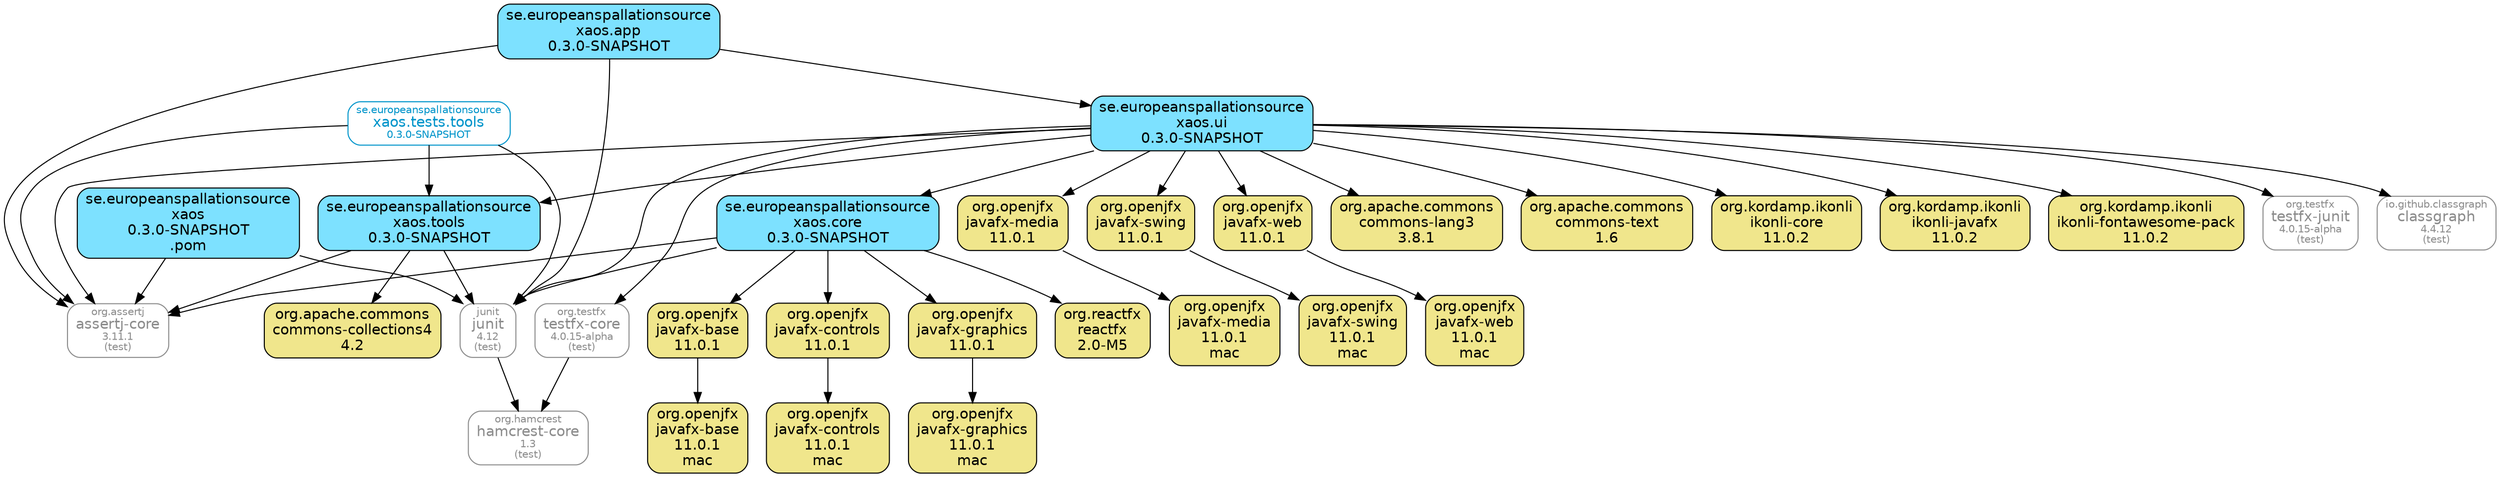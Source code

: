 digraph "xaos.app" {
  node [shape="box",style="rounded",fontname="Helvetica",fontsize="14"]
  edge [fontsize="10",fontname="Helvetica"]

  // Node Definitions:
  "se.europeanspallationsource:xaos:pom:compile"[shape="box",style="rounded, filled",fillcolor="#7DE1FF",label=<se.europeanspallationsource<br/>xaos<br/>0.3.0-SNAPSHOT<br/>.pom>]
  "org.assertj:assertj-core:jar:test"[shape="box",style="rounded",color="grey55",fontname="Helvetica",fontsize="14",fontcolor="grey55",label=<<font color="grey55" point-size="10">org.assertj</font><br/>assertj-core<font color="grey55" point-size="10"><br/>3.11.1</font><font color="grey55" point-size="10"><br/>(test)</font>>]
  "junit:junit:jar:test"[shape="box",style="rounded",color="grey55",fontname="Helvetica",fontsize="14",fontcolor="grey55",label=<<font color="grey55" point-size="10">junit</font><br/>junit<font color="grey55" point-size="10"><br/>4.12</font><font color="grey55" point-size="10"><br/>(test)</font>>]
  "org.hamcrest:hamcrest-core:jar:test"[shape="box",style="rounded",color="grey55",fontname="Helvetica",fontsize="14",fontcolor="grey55",label=<<font color="grey55" point-size="10">org.hamcrest</font><br/>hamcrest-core<font color="grey55" point-size="10"><br/>1.3</font><font color="grey55" point-size="10"><br/>(test)</font>>]
  "se.europeanspallationsource:xaos.tools:jar:compile"[shape="box",style="rounded, filled",fillcolor="#7DE1FF",label=<se.europeanspallationsource<br/>xaos.tools<br/>0.3.0-SNAPSHOT>]
  "org.apache.commons:commons-collections4:jar:compile"[shape="box",style="rounded, filled",fillcolor="khaki",label=<org.apache.commons<br/>commons-collections4<br/>4.2>]
  "se.europeanspallationsource:xaos.tests.tools:jar:compile"[shape="box",style="rounded",color="#0094CA",fontname="Helvetica",fontsize="14",fontcolor="#0094CA",label=<<font color="#0094CA" point-size="10">se.europeanspallationsource</font><br/>xaos.tests.tools<font color="#0094CA" point-size="10"><br/>0.3.0-SNAPSHOT</font>>]
  "org.openjfx:javafx-base:jar:compile"[shape="box",style="rounded, filled",fillcolor="khaki",label=<org.openjfx<br/>javafx-base<br/>11.0.1>]
  "org.openjfx:javafx-base:jar:mac:compile"[shape="box",style="rounded, filled",fillcolor="khaki",label=<org.openjfx<br/>javafx-base<br/>11.0.1<br/>mac>]
  "se.europeanspallationsource:xaos.core:jar:compile"[shape="box",style="rounded, filled",fillcolor="#7DE1FF",label=<se.europeanspallationsource<br/>xaos.core<br/>0.3.0-SNAPSHOT>]
  "org.openjfx:javafx-controls:jar:compile"[shape="box",style="rounded, filled",fillcolor="khaki",label=<org.openjfx<br/>javafx-controls<br/>11.0.1>]
  "org.openjfx:javafx-controls:jar:mac:compile"[shape="box",style="rounded, filled",fillcolor="khaki",label=<org.openjfx<br/>javafx-controls<br/>11.0.1<br/>mac>]
  "org.openjfx:javafx-graphics:jar:compile"[shape="box",style="rounded, filled",fillcolor="khaki",label=<org.openjfx<br/>javafx-graphics<br/>11.0.1>]
  "org.openjfx:javafx-graphics:jar:mac:compile"[shape="box",style="rounded, filled",fillcolor="khaki",label=<org.openjfx<br/>javafx-graphics<br/>11.0.1<br/>mac>]
  "org.reactfx:reactfx:jar:compile"[shape="box",style="rounded, filled",fillcolor="khaki",label=<org.reactfx<br/>reactfx<br/>2.0-M5>]
  "se.europeanspallationsource:xaos.ui:jar:compile"[shape="box",style="rounded, filled",fillcolor="#7DE1FF",label=<se.europeanspallationsource<br/>xaos.ui<br/>0.3.0-SNAPSHOT>]
  "org.openjfx:javafx-media:jar:compile"[shape="box",style="rounded, filled",fillcolor="khaki",label=<org.openjfx<br/>javafx-media<br/>11.0.1>]
  "org.openjfx:javafx-media:jar:mac:compile"[shape="box",style="rounded, filled",fillcolor="khaki",label=<org.openjfx<br/>javafx-media<br/>11.0.1<br/>mac>]
  "org.openjfx:javafx-swing:jar:compile"[shape="box",style="rounded, filled",fillcolor="khaki",label=<org.openjfx<br/>javafx-swing<br/>11.0.1>]
  "org.openjfx:javafx-swing:jar:mac:compile"[shape="box",style="rounded, filled",fillcolor="khaki",label=<org.openjfx<br/>javafx-swing<br/>11.0.1<br/>mac>]
  "org.openjfx:javafx-web:jar:compile"[shape="box",style="rounded, filled",fillcolor="khaki",label=<org.openjfx<br/>javafx-web<br/>11.0.1>]
  "org.openjfx:javafx-web:jar:mac:compile"[shape="box",style="rounded, filled",fillcolor="khaki",label=<org.openjfx<br/>javafx-web<br/>11.0.1<br/>mac>]
  "org.apache.commons:commons-lang3:jar:compile"[shape="box",style="rounded, filled",fillcolor="khaki",label=<org.apache.commons<br/>commons-lang3<br/>3.8.1>]
  "org.apache.commons:commons-text:jar:compile"[shape="box",style="rounded, filled",fillcolor="khaki",label=<org.apache.commons<br/>commons-text<br/>1.6>]
  "org.kordamp.ikonli:ikonli-core:jar:compile"[shape="box",style="rounded, filled",fillcolor="khaki",label=<org.kordamp.ikonli<br/>ikonli-core<br/>11.0.2>]
  "org.kordamp.ikonli:ikonli-javafx:jar:compile"[shape="box",style="rounded, filled",fillcolor="khaki",label=<org.kordamp.ikonli<br/>ikonli-javafx<br/>11.0.2>]
  "org.kordamp.ikonli:ikonli-fontawesome-pack:jar:compile"[shape="box",style="rounded, filled",fillcolor="khaki",label=<org.kordamp.ikonli<br/>ikonli-fontawesome-pack<br/>11.0.2>]
  "org.testfx:testfx-core:jar:test"[shape="box",style="rounded",color="grey55",fontname="Helvetica",fontsize="14",fontcolor="grey55",label=<<font color="grey55" point-size="10">org.testfx</font><br/>testfx-core<font color="grey55" point-size="10"><br/>4.0.15-alpha</font><font color="grey55" point-size="10"><br/>(test)</font>>]
  "org.testfx:testfx-junit:jar:test"[shape="box",style="rounded",color="grey55",fontname="Helvetica",fontsize="14",fontcolor="grey55",label=<<font color="grey55" point-size="10">org.testfx</font><br/>testfx-junit<font color="grey55" point-size="10"><br/>4.0.15-alpha</font><font color="grey55" point-size="10"><br/>(test)</font>>]
  "io.github.classgraph:classgraph:jar:test"[shape="box",style="rounded",color="grey55",fontname="Helvetica",fontsize="14",fontcolor="grey55",label=<<font color="grey55" point-size="10">io.github.classgraph</font><br/>classgraph<font color="grey55" point-size="10"><br/>4.4.12</font><font color="grey55" point-size="10"><br/>(test)</font>>]
  "se.europeanspallationsource:xaos.app:jar:compile"[shape="box",style="rounded, filled",fillcolor="#7DE1FF",label=<se.europeanspallationsource<br/>xaos.app<br/>0.3.0-SNAPSHOT>]

  // Edge Definitions:
  "se.europeanspallationsource:xaos:pom:compile" -> "org.assertj:assertj-core:jar:test"
  "junit:junit:jar:test" -> "org.hamcrest:hamcrest-core:jar:test"
  "se.europeanspallationsource:xaos:pom:compile" -> "junit:junit:jar:test"
  "se.europeanspallationsource:xaos.tools:jar:compile" -> "org.apache.commons:commons-collections4:jar:compile"
  "se.europeanspallationsource:xaos.tools:jar:compile" -> "org.assertj:assertj-core:jar:test"
  "se.europeanspallationsource:xaos.tools:jar:compile" -> "junit:junit:jar:test"
  "se.europeanspallationsource:xaos.tests.tools:jar:compile" -> "se.europeanspallationsource:xaos.tools:jar:compile"
  "se.europeanspallationsource:xaos.tests.tools:jar:compile" -> "org.assertj:assertj-core:jar:test"
  "se.europeanspallationsource:xaos.tests.tools:jar:compile" -> "junit:junit:jar:test"
  "org.openjfx:javafx-base:jar:compile" -> "org.openjfx:javafx-base:jar:mac:compile"
  "se.europeanspallationsource:xaos.core:jar:compile" -> "org.openjfx:javafx-base:jar:compile"
  "org.openjfx:javafx-controls:jar:compile" -> "org.openjfx:javafx-controls:jar:mac:compile"
  "se.europeanspallationsource:xaos.core:jar:compile" -> "org.openjfx:javafx-controls:jar:compile"
  "org.openjfx:javafx-graphics:jar:compile" -> "org.openjfx:javafx-graphics:jar:mac:compile"
  "se.europeanspallationsource:xaos.core:jar:compile" -> "org.openjfx:javafx-graphics:jar:compile"
  "se.europeanspallationsource:xaos.core:jar:compile" -> "org.reactfx:reactfx:jar:compile"
  "se.europeanspallationsource:xaos.core:jar:compile" -> "org.assertj:assertj-core:jar:test"
  "se.europeanspallationsource:xaos.core:jar:compile" -> "junit:junit:jar:test"
  "org.openjfx:javafx-media:jar:compile" -> "org.openjfx:javafx-media:jar:mac:compile"
  "se.europeanspallationsource:xaos.ui:jar:compile" -> "org.openjfx:javafx-media:jar:compile"
  "org.openjfx:javafx-swing:jar:compile" -> "org.openjfx:javafx-swing:jar:mac:compile"
  "se.europeanspallationsource:xaos.ui:jar:compile" -> "org.openjfx:javafx-swing:jar:compile"
  "org.openjfx:javafx-web:jar:compile" -> "org.openjfx:javafx-web:jar:mac:compile"
  "se.europeanspallationsource:xaos.ui:jar:compile" -> "org.openjfx:javafx-web:jar:compile"
  "se.europeanspallationsource:xaos.ui:jar:compile" -> "org.apache.commons:commons-lang3:jar:compile"
  "se.europeanspallationsource:xaos.ui:jar:compile" -> "org.apache.commons:commons-text:jar:compile"
  "se.europeanspallationsource:xaos.ui:jar:compile" -> "org.kordamp.ikonli:ikonli-core:jar:compile"
  "se.europeanspallationsource:xaos.ui:jar:compile" -> "org.kordamp.ikonli:ikonli-javafx:jar:compile"
  "se.europeanspallationsource:xaos.ui:jar:compile" -> "org.kordamp.ikonli:ikonli-fontawesome-pack:jar:compile"
  "se.europeanspallationsource:xaos.ui:jar:compile" -> "se.europeanspallationsource:xaos.tools:jar:compile"
  "se.europeanspallationsource:xaos.ui:jar:compile" -> "se.europeanspallationsource:xaos.core:jar:compile"
  "org.testfx:testfx-core:jar:test" -> "org.hamcrest:hamcrest-core:jar:test"
  "se.europeanspallationsource:xaos.ui:jar:compile" -> "org.testfx:testfx-core:jar:test"
  "se.europeanspallationsource:xaos.ui:jar:compile" -> "org.testfx:testfx-junit:jar:test"
  "se.europeanspallationsource:xaos.ui:jar:compile" -> "io.github.classgraph:classgraph:jar:test"
  "se.europeanspallationsource:xaos.ui:jar:compile" -> "org.assertj:assertj-core:jar:test"
  "se.europeanspallationsource:xaos.ui:jar:compile" -> "junit:junit:jar:test"
  "se.europeanspallationsource:xaos.app:jar:compile" -> "se.europeanspallationsource:xaos.ui:jar:compile"
  "se.europeanspallationsource:xaos.app:jar:compile" -> "org.assertj:assertj-core:jar:test"
  "se.europeanspallationsource:xaos.app:jar:compile" -> "junit:junit:jar:test"
}